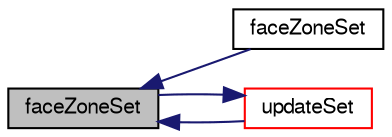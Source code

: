 digraph "faceZoneSet"
{
  bgcolor="transparent";
  edge [fontname="FreeSans",fontsize="10",labelfontname="FreeSans",labelfontsize="10"];
  node [fontname="FreeSans",fontsize="10",shape=record];
  rankdir="LR";
  Node421 [label="faceZoneSet",height=0.2,width=0.4,color="black", fillcolor="grey75", style="filled", fontcolor="black"];
  Node421 -> Node422 [dir="back",color="midnightblue",fontsize="10",style="solid",fontname="FreeSans"];
  Node422 [label="faceZoneSet",height=0.2,width=0.4,color="black",URL="$a25450.html#a5490ce4ebd2564269b3cdf51819a54ba",tooltip="Construct from additional size of labelHashSet. "];
  Node421 -> Node423 [dir="back",color="midnightblue",fontsize="10",style="solid",fontname="FreeSans"];
  Node423 [label="updateSet",height=0.2,width=0.4,color="red",URL="$a25450.html#afc9e2e914d3928dd7281d2ac71452052",tooltip="Sort addressing and make faceSet part consistent with addressing. "];
  Node423 -> Node421 [dir="back",color="midnightblue",fontsize="10",style="solid",fontname="FreeSans"];
}
